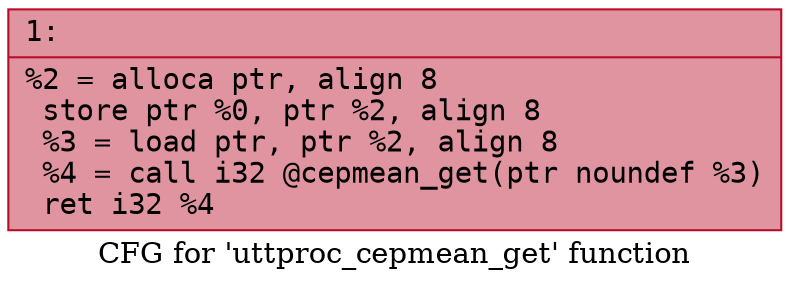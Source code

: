 digraph "CFG for 'uttproc_cepmean_get' function" {
	label="CFG for 'uttproc_cepmean_get' function";

	Node0x6000008a6f80 [shape=record,color="#b70d28ff", style=filled, fillcolor="#b70d2870" fontname="Courier",label="{1:\l|  %2 = alloca ptr, align 8\l  store ptr %0, ptr %2, align 8\l  %3 = load ptr, ptr %2, align 8\l  %4 = call i32 @cepmean_get(ptr noundef %3)\l  ret i32 %4\l}"];
}
